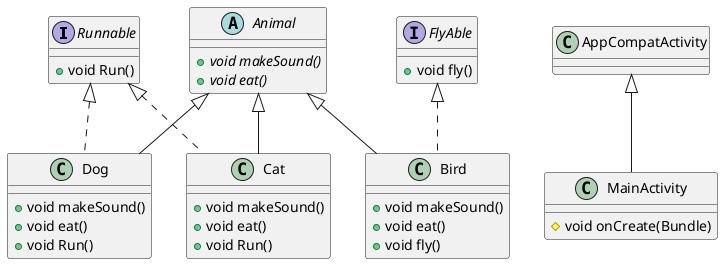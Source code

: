 @startuml
interface Runnable {
+ void Run()
}

class Cat {
+ void makeSound()
+ void eat()
+ void Run()
}

class Dog {
+ void makeSound()
+ void eat()
+ void Run()
}

class Bird {
+ void makeSound()
+ void eat()
+ void fly()
}

interface FlyAble {
+ void fly()
}

abstract class Animal {
+ {abstract}void makeSound()
+ {abstract}void eat()
}

class MainActivity {
# void onCreate(Bundle)
}



Runnable <|.. Cat
Animal <|-- Cat
Runnable <|.. Dog
Animal <|-- Dog
FlyAble <|.. Bird
Animal <|-- Bird
AppCompatActivity <|-- MainActivity
@enduml